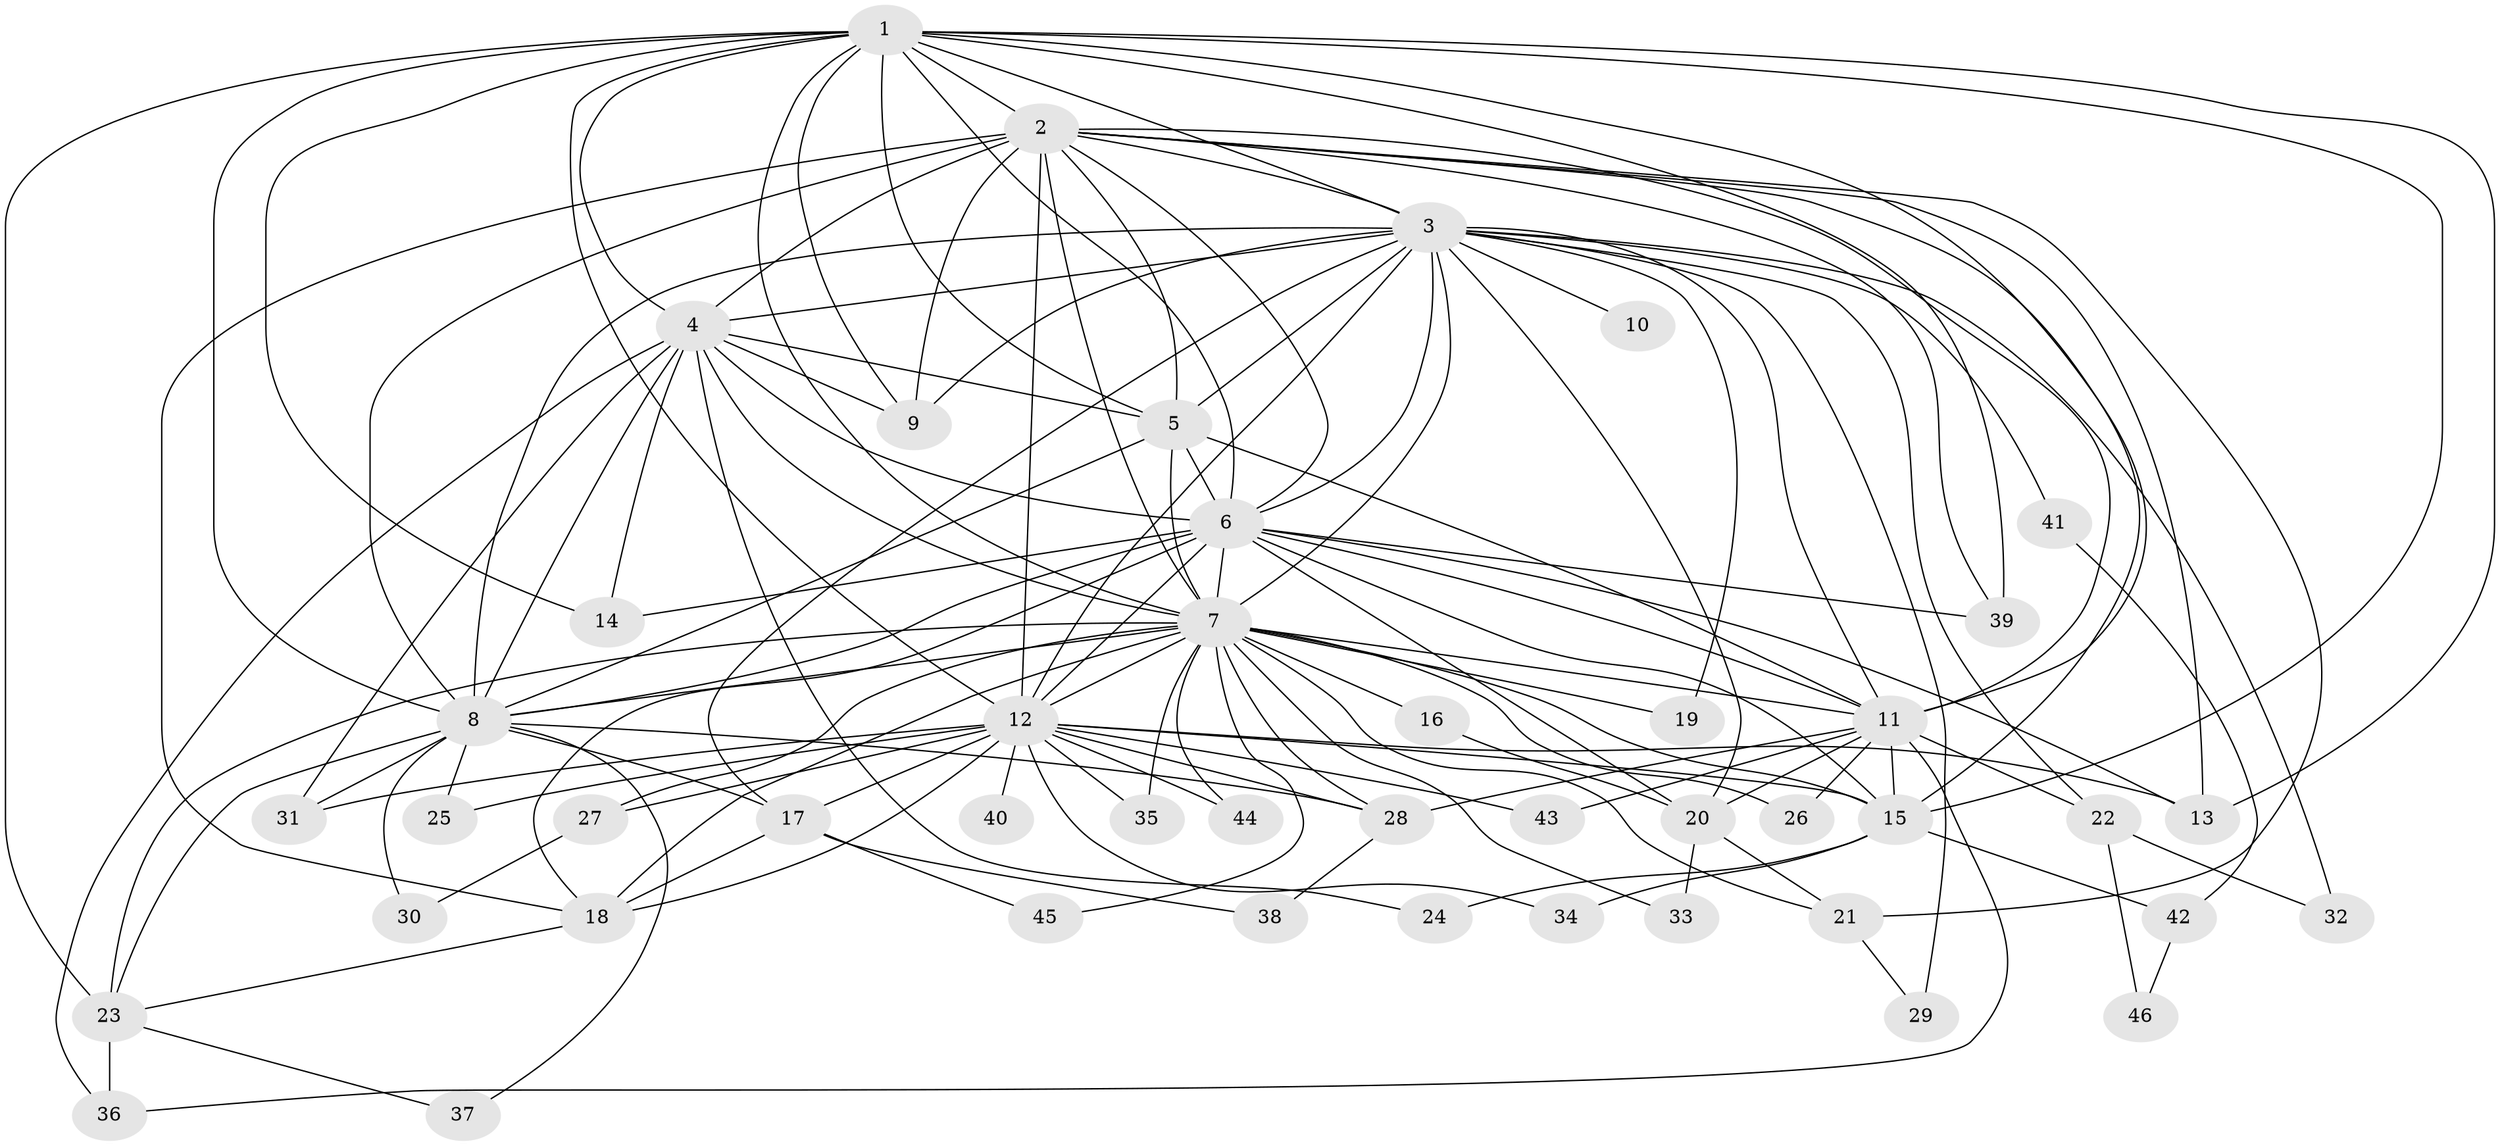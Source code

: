 // original degree distribution, {25: 0.008849557522123894, 18: 0.008849557522123894, 19: 0.035398230088495575, 16: 0.008849557522123894, 22: 0.008849557522123894, 34: 0.008849557522123894, 30: 0.008849557522123894, 6: 0.017699115044247787, 2: 0.5575221238938053, 3: 0.17699115044247787, 5: 0.04424778761061947, 7: 0.017699115044247787, 4: 0.09734513274336283}
// Generated by graph-tools (version 1.1) at 2025/49/03/04/25 22:49:33]
// undirected, 46 vertices, 130 edges
graph export_dot {
  node [color=gray90,style=filled];
  1;
  2;
  3;
  4;
  5;
  6;
  7;
  8;
  9;
  10;
  11;
  12;
  13;
  14;
  15;
  16;
  17;
  18;
  19;
  20;
  21;
  22;
  23;
  24;
  25;
  26;
  27;
  28;
  29;
  30;
  31;
  32;
  33;
  34;
  35;
  36;
  37;
  38;
  39;
  40;
  41;
  42;
  43;
  44;
  45;
  46;
  1 -- 2 [weight=3.0];
  1 -- 3 [weight=2.0];
  1 -- 4 [weight=1.0];
  1 -- 5 [weight=1.0];
  1 -- 6 [weight=1.0];
  1 -- 7 [weight=1.0];
  1 -- 8 [weight=2.0];
  1 -- 9 [weight=1.0];
  1 -- 11 [weight=4.0];
  1 -- 12 [weight=3.0];
  1 -- 13 [weight=1.0];
  1 -- 14 [weight=1.0];
  1 -- 15 [weight=1.0];
  1 -- 23 [weight=3.0];
  1 -- 39 [weight=1.0];
  2 -- 3 [weight=4.0];
  2 -- 4 [weight=2.0];
  2 -- 5 [weight=3.0];
  2 -- 6 [weight=3.0];
  2 -- 7 [weight=2.0];
  2 -- 8 [weight=3.0];
  2 -- 9 [weight=3.0];
  2 -- 11 [weight=2.0];
  2 -- 12 [weight=3.0];
  2 -- 13 [weight=1.0];
  2 -- 15 [weight=1.0];
  2 -- 18 [weight=1.0];
  2 -- 21 [weight=1.0];
  2 -- 39 [weight=1.0];
  3 -- 4 [weight=3.0];
  3 -- 5 [weight=2.0];
  3 -- 6 [weight=2.0];
  3 -- 7 [weight=3.0];
  3 -- 8 [weight=2.0];
  3 -- 9 [weight=1.0];
  3 -- 10 [weight=1.0];
  3 -- 11 [weight=2.0];
  3 -- 12 [weight=2.0];
  3 -- 17 [weight=2.0];
  3 -- 19 [weight=1.0];
  3 -- 20 [weight=1.0];
  3 -- 22 [weight=1.0];
  3 -- 29 [weight=1.0];
  3 -- 32 [weight=1.0];
  3 -- 41 [weight=1.0];
  4 -- 5 [weight=1.0];
  4 -- 6 [weight=1.0];
  4 -- 7 [weight=1.0];
  4 -- 8 [weight=1.0];
  4 -- 9 [weight=1.0];
  4 -- 14 [weight=1.0];
  4 -- 24 [weight=1.0];
  4 -- 31 [weight=1.0];
  4 -- 36 [weight=1.0];
  5 -- 6 [weight=1.0];
  5 -- 7 [weight=1.0];
  5 -- 8 [weight=1.0];
  5 -- 11 [weight=12.0];
  6 -- 7 [weight=3.0];
  6 -- 8 [weight=1.0];
  6 -- 11 [weight=1.0];
  6 -- 12 [weight=16.0];
  6 -- 13 [weight=1.0];
  6 -- 14 [weight=1.0];
  6 -- 15 [weight=1.0];
  6 -- 18 [weight=1.0];
  6 -- 20 [weight=1.0];
  6 -- 39 [weight=1.0];
  7 -- 8 [weight=1.0];
  7 -- 11 [weight=1.0];
  7 -- 12 [weight=3.0];
  7 -- 15 [weight=1.0];
  7 -- 16 [weight=1.0];
  7 -- 18 [weight=1.0];
  7 -- 19 [weight=2.0];
  7 -- 21 [weight=1.0];
  7 -- 23 [weight=1.0];
  7 -- 26 [weight=1.0];
  7 -- 27 [weight=1.0];
  7 -- 28 [weight=1.0];
  7 -- 33 [weight=1.0];
  7 -- 35 [weight=1.0];
  7 -- 44 [weight=1.0];
  7 -- 45 [weight=1.0];
  8 -- 17 [weight=2.0];
  8 -- 23 [weight=1.0];
  8 -- 25 [weight=1.0];
  8 -- 28 [weight=1.0];
  8 -- 30 [weight=1.0];
  8 -- 31 [weight=1.0];
  8 -- 37 [weight=1.0];
  11 -- 15 [weight=1.0];
  11 -- 20 [weight=1.0];
  11 -- 22 [weight=1.0];
  11 -- 26 [weight=1.0];
  11 -- 28 [weight=1.0];
  11 -- 36 [weight=1.0];
  11 -- 43 [weight=1.0];
  12 -- 13 [weight=1.0];
  12 -- 15 [weight=1.0];
  12 -- 17 [weight=1.0];
  12 -- 18 [weight=1.0];
  12 -- 25 [weight=1.0];
  12 -- 27 [weight=2.0];
  12 -- 28 [weight=1.0];
  12 -- 31 [weight=2.0];
  12 -- 34 [weight=1.0];
  12 -- 35 [weight=1.0];
  12 -- 40 [weight=2.0];
  12 -- 43 [weight=1.0];
  12 -- 44 [weight=1.0];
  15 -- 24 [weight=1.0];
  15 -- 34 [weight=1.0];
  15 -- 42 [weight=1.0];
  16 -- 20 [weight=1.0];
  17 -- 18 [weight=1.0];
  17 -- 38 [weight=1.0];
  17 -- 45 [weight=1.0];
  18 -- 23 [weight=1.0];
  20 -- 21 [weight=1.0];
  20 -- 33 [weight=1.0];
  21 -- 29 [weight=1.0];
  22 -- 32 [weight=1.0];
  22 -- 46 [weight=1.0];
  23 -- 36 [weight=1.0];
  23 -- 37 [weight=1.0];
  27 -- 30 [weight=1.0];
  28 -- 38 [weight=1.0];
  41 -- 42 [weight=1.0];
  42 -- 46 [weight=1.0];
}
